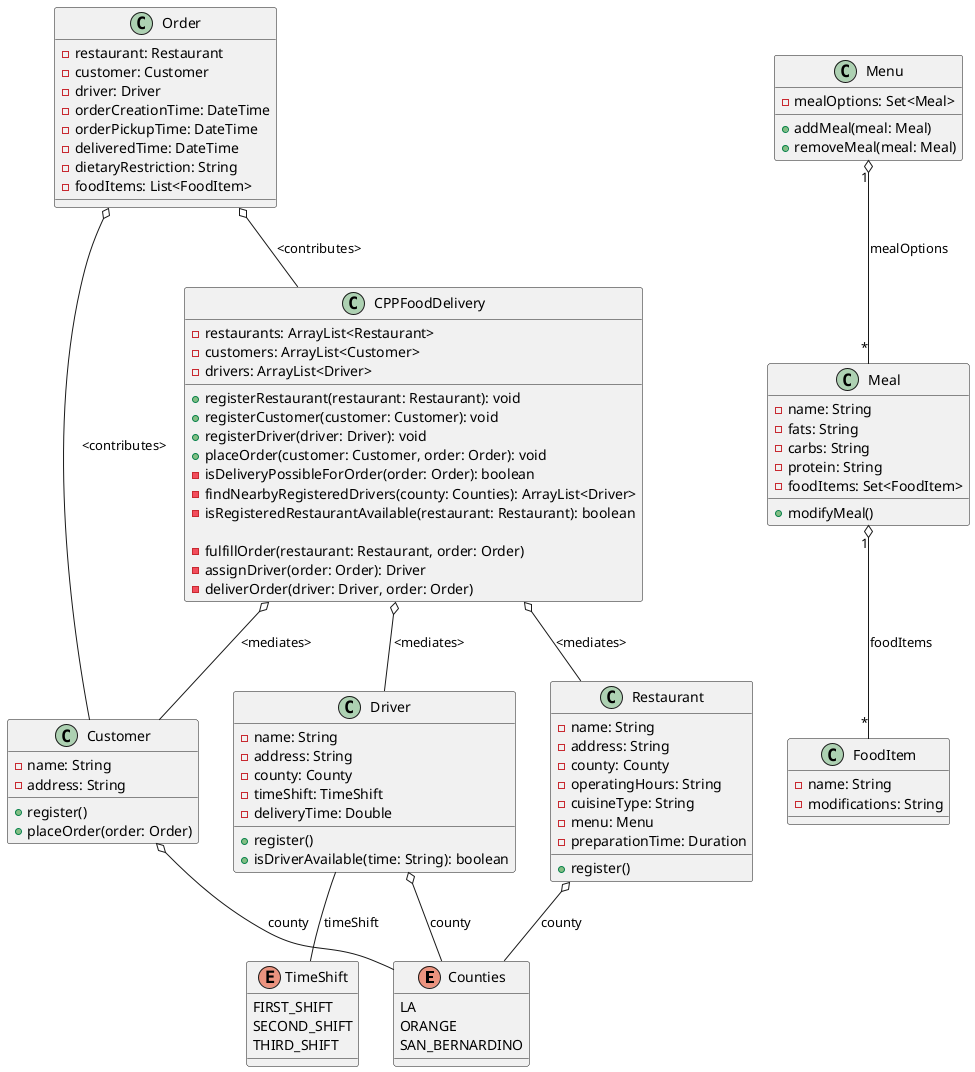 @startuml

enum Counties {
    LA
    ORANGE
    SAN_BERNARDINO
}

class CPPFoodDelivery {
    - restaurants: ArrayList<Restaurant>
    - customers: ArrayList<Customer>
    - drivers: ArrayList<Driver>
    + registerRestaurant(restaurant: Restaurant): void
    + registerCustomer(customer: Customer): void
    + registerDriver(driver: Driver): void
    + placeOrder(customer: Customer, order: Order): void
    - isDeliveryPossibleForOrder(order: Order): boolean
    - findNearbyRegisteredDrivers(county: Counties): ArrayList<Driver>
    - isRegisteredRestaurantAvailable(restaurant: Restaurant): boolean

    - fulfillOrder(restaurant: Restaurant, order: Order)
    - assignDriver(order: Order): Driver
    - deliverOrder(driver: Driver, order: Order)
}

class Restaurant {
    - name: String
    - address: String
    - county: County
    - operatingHours: String
    - cuisineType: String
    - menu: Menu
    - preparationTime: Duration
    + register()
}

class Customer {
    - name: String
    - address: String
    + register()
    + placeOrder(order: Order)
}

class Driver {
    - name: String
    - address: String
    - county: County
    - timeShift: TimeShift
    - deliveryTime: Double
    + register()
    + isDriverAvailable(time: String): boolean
}

class Menu {
    - mealOptions: Set<Meal>
    + addMeal(meal: Meal)
    + removeMeal(meal: Meal)
}

class Meal {
    - name: String
    - fats: String
    - carbs: String
    - protein: String
    - foodItems: Set<FoodItem>
    + modifyMeal()
}

class FoodItem {
    - name: String
    - modifications: String
}

enum TimeShift {
    FIRST_SHIFT
    SECOND_SHIFT
    THIRD_SHIFT
}

class Order {
    - restaurant: Restaurant
    - customer: Customer
    - driver: Driver
    - orderCreationTime: DateTime
    - orderPickupTime: DateTime
    - deliveredTime: DateTime
    - dietaryRestriction: String
    - foodItems: List<FoodItem>
}

Order o-- CPPFoodDelivery: <contributes>
Order o-- Customer: <contributes>

CPPFoodDelivery o-- Restaurant: <mediates>
CPPFoodDelivery o-- Customer: <mediates>
CPPFoodDelivery o-- Driver: <mediates>

Restaurant o-- Counties: county
Driver o-- Counties: county
Customer o-- Counties: county

Menu "1" o-- "*" Meal: mealOptions
Meal "1" o-- "*" FoodItem: foodItems

Driver -- TimeShift : timeShift

@enduml
